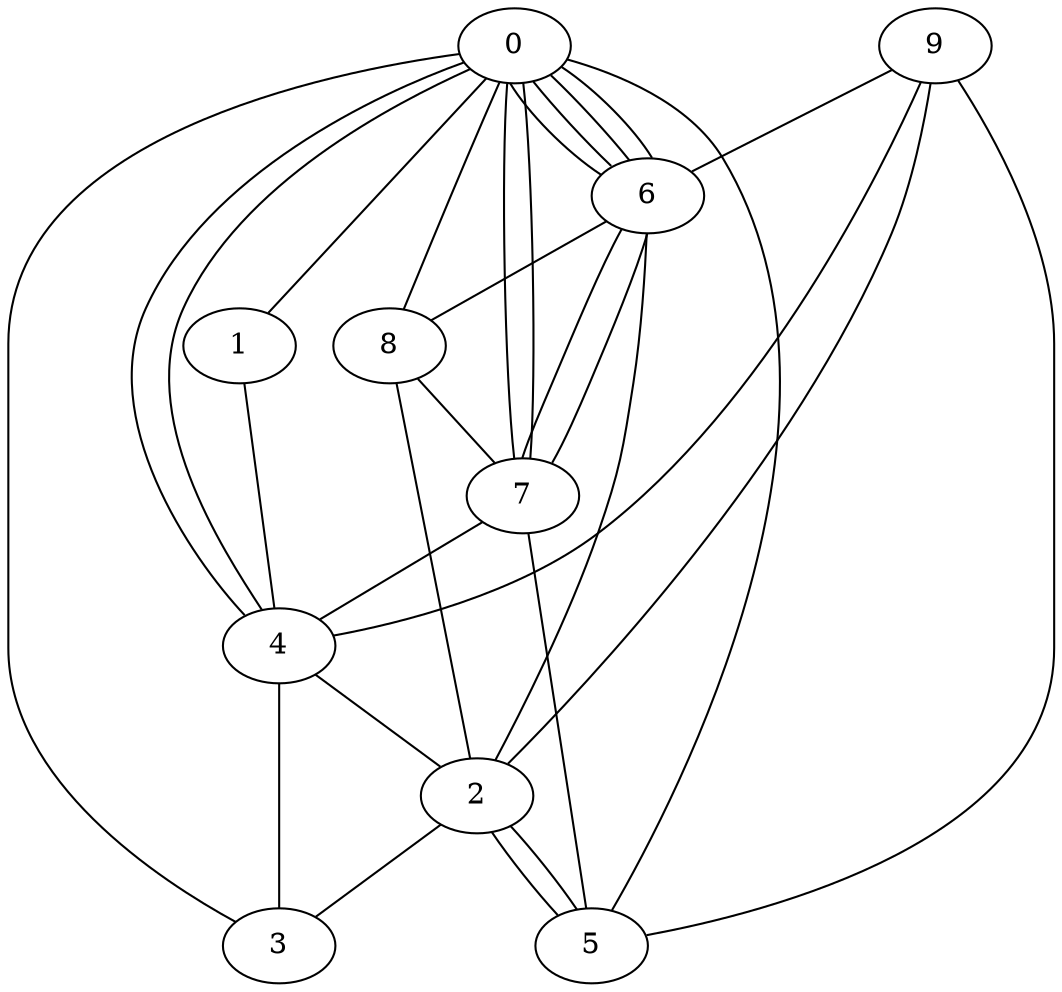 graph G {
0;
1;
2;
3;
4;
5;
6;
7;
8;
9;
2--3 ;
7--6 ;
0--3 ;
6--0 ;
9--2 ;
6--7 ;
6--2 ;
2--5 ;
7--5 ;
8--7 ;
7--0 ;
2--5 ;
6--0 ;
0--6 ;
0--5 ;
7--0 ;
6--8 ;
8--2 ;
3--4 ;
0--4 ;
9--5 ;
4--2 ;
4--0 ;
9--4 ;
6--0 ;
7--4 ;
9--6 ;
0--1 ;
1--4 ;
0--8 ;
}
